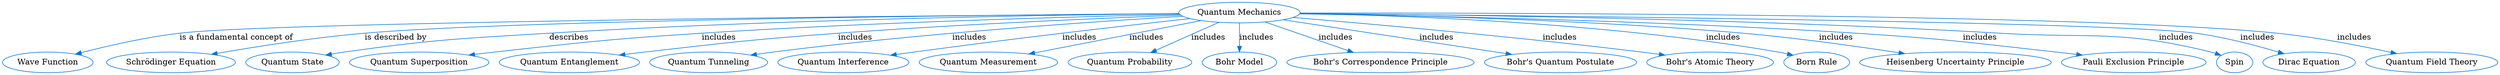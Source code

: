 // Knowledge Graph
digraph {
	1001 [label="Quantum Mechanics" color="#0074D9"]
	1002 [label="Wave Function" color="#0074D9"]
	1003 [label="Schrödinger Equation" color="#0074D9"]
	1004 [label="Quantum State" color="#0074D9"]
	1005 [label="Quantum Superposition" color="#0074D9"]
	1006 [label="Quantum Entanglement" color="#0074D9"]
	1007 [label="Quantum Tunneling" color="#0074D9"]
	1008 [label="Quantum Interference" color="#0074D9"]
	1009 [label="Quantum Measurement" color="#0074D9"]
	1010 [label="Quantum Probability" color="#0074D9"]
	1011 [label="Bohr Model" color="#0074D9"]
	1012 [label="Bohr's Correspondence Principle" color="#0074D9"]
	1013 [label="Bohr's Quantum Postulate" color="#0074D9"]
	1014 [label="Bohr's Atomic Theory" color="#0074D9"]
	1015 [label="Born Rule" color="#0074D9"]
	1016 [label="Heisenberg Uncertainty Principle" color="#0074D9"]
	1017 [label="Pauli Exclusion Principle" color="#0074D9"]
	1018 [label=Spin color="#0074D9"]
	1019 [label="Dirac Equation" color="#0074D9"]
	1020 [label="Quantum Field Theory" color="#0074D9"]
	1001 -> 1002 [label="is a fundamental concept of" color="#0074D9"]
	1001 -> 1003 [label="is described by" color="#0074D9"]
	1001 -> 1004 [label=describes color="#0074D9"]
	1001 -> 1005 [label=includes color="#0074D9"]
	1001 -> 1006 [label=includes color="#0074D9"]
	1001 -> 1007 [label=includes color="#0074D9"]
	1001 -> 1008 [label=includes color="#0074D9"]
	1001 -> 1009 [label=includes color="#0074D9"]
	1001 -> 1010 [label=includes color="#0074D9"]
	1001 -> 1011 [label=includes color="#0074D9"]
	1001 -> 1012 [label=includes color="#0074D9"]
	1001 -> 1013 [label=includes color="#0074D9"]
	1001 -> 1014 [label=includes color="#0074D9"]
	1001 -> 1015 [label=includes color="#0074D9"]
	1001 -> 1016 [label=includes color="#0074D9"]
	1001 -> 1017 [label=includes color="#0074D9"]
	1001 -> 1018 [label=includes color="#0074D9"]
	1001 -> 1019 [label=includes color="#0074D9"]
	1001 -> 1020 [label=includes color="#0074D9"]
}
